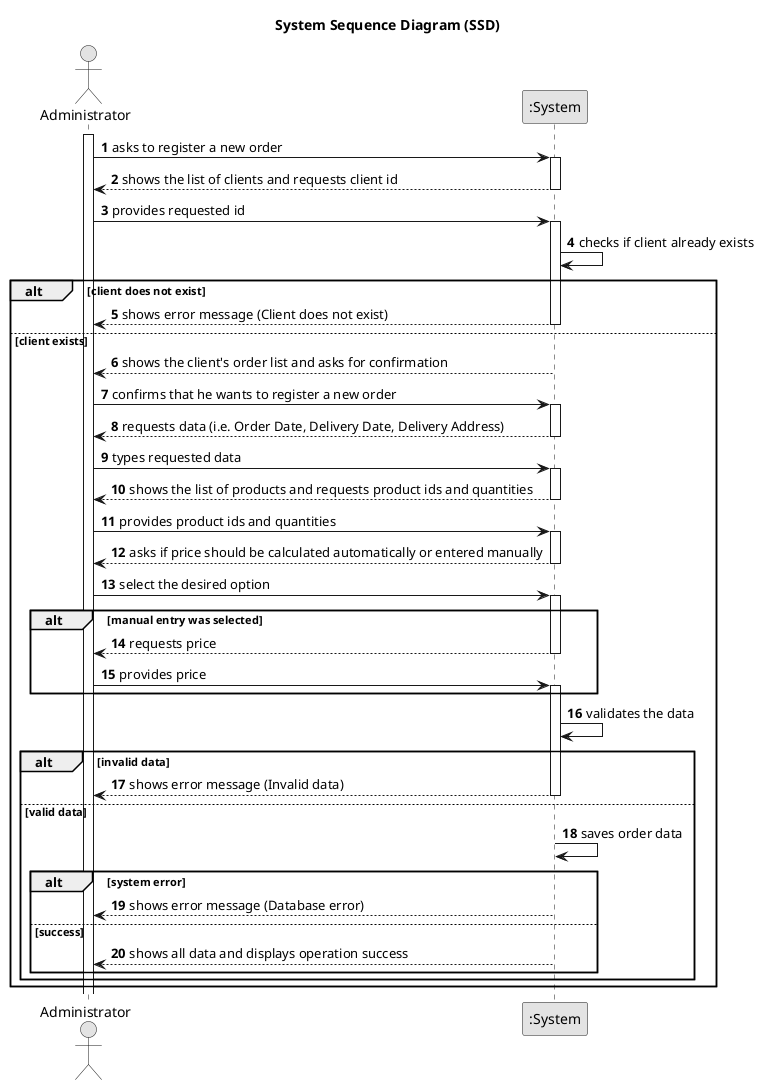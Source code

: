 @startuml
skinparam monochrome true
skinparam packageStyle rectangle
skinparam shadowing false

title System Sequence Diagram (SSD)

autonumber

actor "Administrator" as ADM
participant ":System" as System

activate ADM

    ADM -> System : asks to register a new order
    activate System

        System --> ADM : shows the list of clients and requests client id
    deactivate System

    ADM -> System : provides requested id
    activate System

    System -> System : checks if client already exists
        alt client does not exist
                System --> ADM : shows error message (Client does not exist)
            deactivate System
        else client exists

        System --> ADM : shows the client's order list and asks for confirmation
    deactivate System

    ADM -> System : confirms that he wants to register a new order
    activate System

        System --> ADM : requests data (i.e. Order Date, Delivery Date, Delivery Address)
    deactivate System

    ADM -> System : types requested data
    activate System

        System --> ADM : shows the list of products and requests product ids and quantities
    deactivate System

    ADM -> System : provides product ids and quantities
    activate System

        System --> ADM : asks if price should be calculated automatically or entered manually
    deactivate System

    ADM -> System : select the desired option
    activate System

    alt manual entry was selected
            System --> ADM : requests price
        deactivate System

        ADM -> System : provides price
        activate System
    end

        System -> System : validates the data
        alt invalid data
            System --> ADM : shows error message (Invalid data)
            deactivate System
        else valid data
                System -> System : saves order data
                alt system error
                    System --> ADM : shows error message (Database error)
                    deactivate System
                else success
                    System --> ADM : shows all data and displays operation success
                    deactivate System
                end
            end
        end
@enduml
